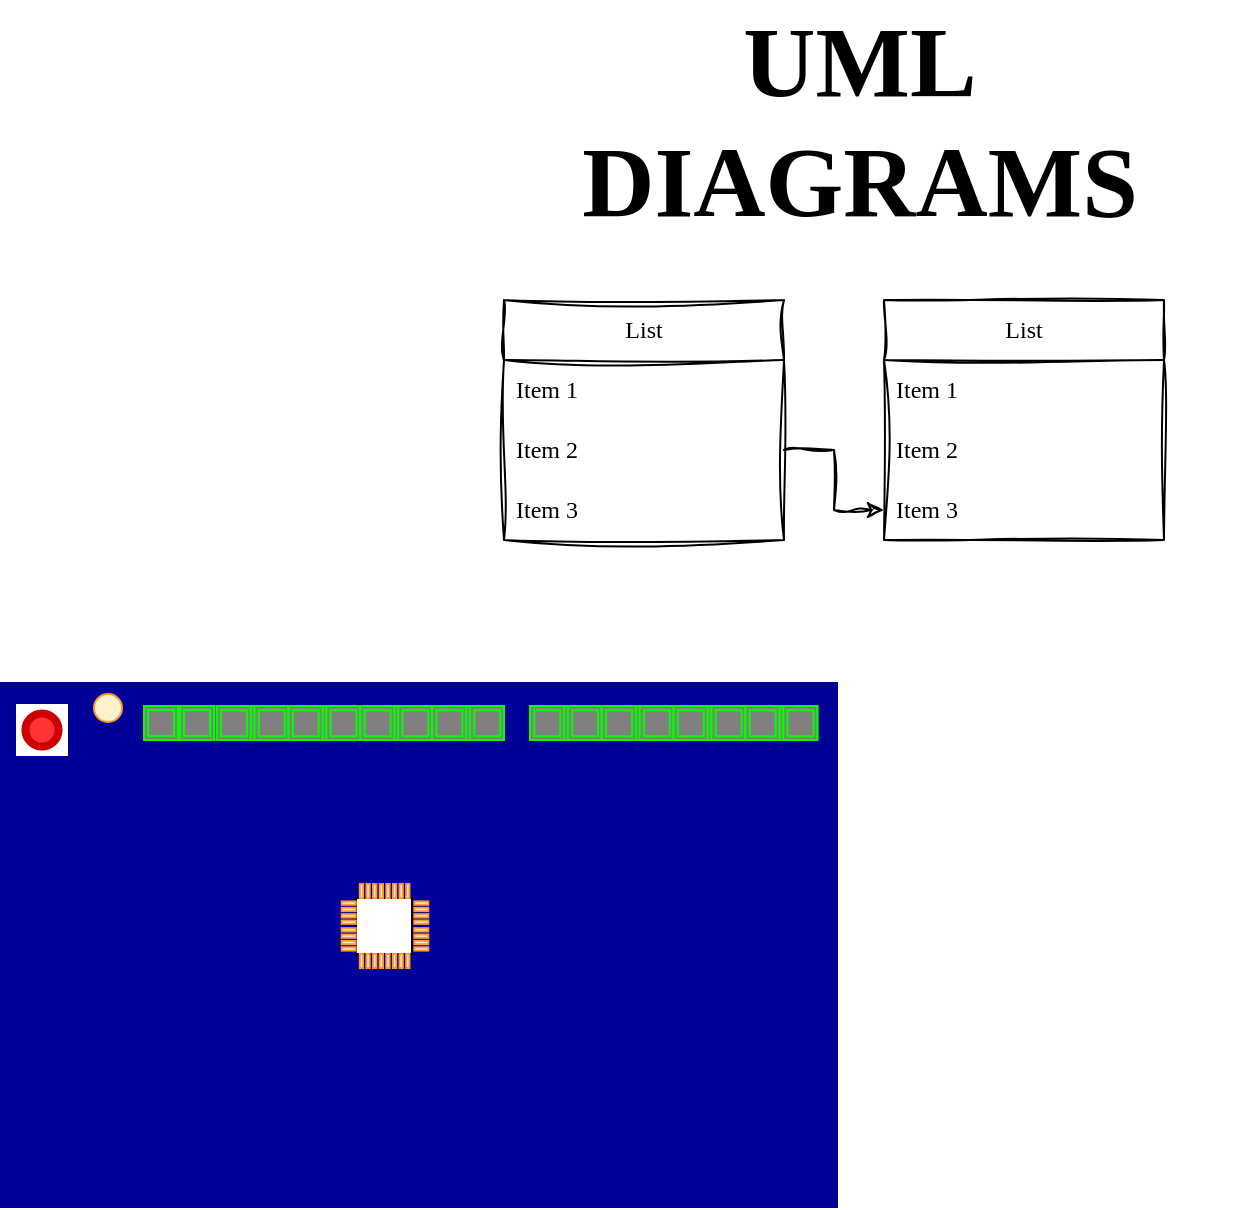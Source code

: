 <mxfile version="20.8.13" type="github">
  <diagram name="Pagina-1" id="pdfQJMy3Ka2rliBtfhJK">
    <mxGraphModel dx="327" dy="533" grid="0" gridSize="10" guides="1" tooltips="1" connect="1" arrows="1" fold="1" page="1" pageScale="1" pageWidth="1169" pageHeight="827" math="0" shadow="0">
      <root>
        <mxCell id="0" />
        <mxCell id="1" parent="0" />
        <mxCell id="GxZ5QDoaezFUHM0U7kV0-60" value="" style="rounded=0;whiteSpace=wrap;html=1;sketch=0;hachureGap=4;jiggle=2;curveFitting=1;strokeColor=none;fontFamily=Architects Daughter;fontSource=https%3A%2F%2Ffonts.googleapis.com%2Fcss%3Ffamily%3DArchitects%2BDaughter;fontSize=20;fillColor=#000099;movable=0;resizable=0;rotatable=0;deletable=0;editable=0;connectable=0;" vertex="1" parent="1">
          <mxGeometry x="487" y="365" width="419" height="263" as="geometry" />
        </mxCell>
        <mxCell id="GxZ5QDoaezFUHM0U7kV0-1" value="UML DIAGRAMS" style="text;html=1;strokeColor=none;fillColor=none;align=center;verticalAlign=middle;whiteSpace=wrap;rounded=0;fontSize=50;fontFamily=JetBrains Mono;fontSource=https%3A%2F%2Ffonts.googleapis.com%2Fcss%3Ffamily%3DJetBrains%2BMono;fontStyle=1;sketch=1;curveFitting=1;jiggle=2;" vertex="1" parent="1">
          <mxGeometry x="723" y="69" width="388" height="30" as="geometry" />
        </mxCell>
        <mxCell id="GxZ5QDoaezFUHM0U7kV0-5" value="List" style="swimlane;fontStyle=0;childLayout=stackLayout;horizontal=1;startSize=30;horizontalStack=0;resizeParent=1;resizeParentMax=0;resizeLast=0;collapsible=1;marginBottom=0;whiteSpace=wrap;html=1;fontFamily=JetBrains Mono;fontSource=https%3A%2F%2Ffonts.googleapis.com%2Fcss%3Ffamily%3DJetBrains%2BMono;fontSize=12;sketch=1;curveFitting=1;jiggle=2;rounded=0;" vertex="1" parent="1">
          <mxGeometry x="739" y="174" width="140" height="120" as="geometry" />
        </mxCell>
        <mxCell id="GxZ5QDoaezFUHM0U7kV0-6" value="Item 1" style="text;strokeColor=none;fillColor=none;align=left;verticalAlign=middle;spacingLeft=4;spacingRight=4;overflow=hidden;points=[[0,0.5],[1,0.5]];portConstraint=eastwest;rotatable=0;whiteSpace=wrap;html=1;fontSize=12;fontFamily=JetBrains Mono;sketch=1;curveFitting=1;jiggle=2;rounded=0;" vertex="1" parent="GxZ5QDoaezFUHM0U7kV0-5">
          <mxGeometry y="30" width="140" height="30" as="geometry" />
        </mxCell>
        <mxCell id="GxZ5QDoaezFUHM0U7kV0-7" value="Item 2" style="text;strokeColor=none;fillColor=none;align=left;verticalAlign=middle;spacingLeft=4;spacingRight=4;overflow=hidden;points=[[0,0.5],[1,0.5]];portConstraint=eastwest;rotatable=0;whiteSpace=wrap;html=1;fontSize=12;fontFamily=JetBrains Mono;sketch=1;curveFitting=1;jiggle=2;rounded=0;" vertex="1" parent="GxZ5QDoaezFUHM0U7kV0-5">
          <mxGeometry y="60" width="140" height="30" as="geometry" />
        </mxCell>
        <mxCell id="GxZ5QDoaezFUHM0U7kV0-8" value="Item 3" style="text;strokeColor=none;fillColor=none;align=left;verticalAlign=middle;spacingLeft=4;spacingRight=4;overflow=hidden;points=[[0,0.5],[1,0.5]];portConstraint=eastwest;rotatable=0;whiteSpace=wrap;html=1;fontSize=12;fontFamily=JetBrains Mono;sketch=1;curveFitting=1;jiggle=2;rounded=0;" vertex="1" parent="GxZ5QDoaezFUHM0U7kV0-5">
          <mxGeometry y="90" width="140" height="30" as="geometry" />
        </mxCell>
        <mxCell id="GxZ5QDoaezFUHM0U7kV0-9" value="List" style="swimlane;fontStyle=0;childLayout=stackLayout;horizontal=1;startSize=30;horizontalStack=0;resizeParent=1;resizeParentMax=0;resizeLast=0;collapsible=1;marginBottom=0;whiteSpace=wrap;html=1;fontFamily=JetBrains Mono;fontSource=https%3A%2F%2Ffonts.googleapis.com%2Fcss%3Ffamily%3DJetBrains%2BMono;fontSize=12;sketch=1;curveFitting=1;jiggle=2;rounded=0;" vertex="1" parent="1">
          <mxGeometry x="929" y="174" width="140" height="120" as="geometry" />
        </mxCell>
        <mxCell id="GxZ5QDoaezFUHM0U7kV0-10" value="Item 1" style="text;strokeColor=none;fillColor=none;align=left;verticalAlign=middle;spacingLeft=4;spacingRight=4;overflow=hidden;points=[[0,0.5],[1,0.5]];portConstraint=eastwest;rotatable=0;whiteSpace=wrap;html=1;fontSize=12;fontFamily=JetBrains Mono;sketch=1;curveFitting=1;jiggle=2;rounded=0;" vertex="1" parent="GxZ5QDoaezFUHM0U7kV0-9">
          <mxGeometry y="30" width="140" height="30" as="geometry" />
        </mxCell>
        <mxCell id="GxZ5QDoaezFUHM0U7kV0-11" value="Item 2" style="text;strokeColor=none;fillColor=none;align=left;verticalAlign=middle;spacingLeft=4;spacingRight=4;overflow=hidden;points=[[0,0.5],[1,0.5]];portConstraint=eastwest;rotatable=0;whiteSpace=wrap;html=1;fontSize=12;fontFamily=JetBrains Mono;sketch=1;curveFitting=1;jiggle=2;rounded=0;" vertex="1" parent="GxZ5QDoaezFUHM0U7kV0-9">
          <mxGeometry y="60" width="140" height="30" as="geometry" />
        </mxCell>
        <mxCell id="GxZ5QDoaezFUHM0U7kV0-12" value="Item 3" style="text;strokeColor=none;fillColor=none;align=left;verticalAlign=middle;spacingLeft=4;spacingRight=4;overflow=hidden;points=[[0,0.5],[1,0.5]];portConstraint=eastwest;rotatable=0;whiteSpace=wrap;html=1;fontSize=12;fontFamily=JetBrains Mono;sketch=1;curveFitting=1;jiggle=2;rounded=0;" vertex="1" parent="GxZ5QDoaezFUHM0U7kV0-9">
          <mxGeometry y="90" width="140" height="30" as="geometry" />
        </mxCell>
        <mxCell id="GxZ5QDoaezFUHM0U7kV0-13" value="" style="edgeStyle=orthogonalEdgeStyle;rounded=0;orthogonalLoop=1;jettySize=auto;html=1;fontFamily=JetBrains Mono;fontSource=https%3A%2F%2Ffonts.googleapis.com%2Fcss%3Ffamily%3DJetBrains%2BMono;fontSize=12;sketch=1;curveFitting=1;jiggle=2;" edge="1" parent="1" source="GxZ5QDoaezFUHM0U7kV0-7" target="GxZ5QDoaezFUHM0U7kV0-12">
          <mxGeometry relative="1" as="geometry" />
        </mxCell>
        <mxCell id="GxZ5QDoaezFUHM0U7kV0-76" value="" style="group" vertex="1" connectable="0" parent="1">
          <mxGeometry x="752" y="377" width="143.64" height="17" as="geometry" />
        </mxCell>
        <mxCell id="GxZ5QDoaezFUHM0U7kV0-43" value="" style="group;strokeColor=#00FF00;fillColor=#808080;" vertex="1" connectable="0" parent="GxZ5QDoaezFUHM0U7kV0-76">
          <mxGeometry width="35.91" height="17" as="geometry" />
        </mxCell>
        <mxCell id="GxZ5QDoaezFUHM0U7kV0-44" value="" style="group;strokeColor=#00FF00;fillColor=#808080;" vertex="1" connectable="0" parent="GxZ5QDoaezFUHM0U7kV0-43">
          <mxGeometry width="16.999" height="17" as="geometry" />
        </mxCell>
        <mxCell id="GxZ5QDoaezFUHM0U7kV0-45" value="" style="whiteSpace=wrap;html=1;aspect=fixed;rounded=0;hachureGap=4;fontFamily=Architects Daughter;fontSource=https%3A%2F%2Ffonts.googleapis.com%2Fcss%3Ffamily%3DArchitects%2BDaughter;fontSize=20;strokeColor=#00FF00;fillColor=#808080;" vertex="1" parent="GxZ5QDoaezFUHM0U7kV0-44">
          <mxGeometry width="16.998" height="16.998" as="geometry" />
        </mxCell>
        <mxCell id="GxZ5QDoaezFUHM0U7kV0-46" value="" style="whiteSpace=wrap;html=1;aspect=fixed;rounded=0;hachureGap=4;fontFamily=Architects Daughter;fontSource=https%3A%2F%2Ffonts.googleapis.com%2Fcss%3Ffamily%3DArchitects%2BDaughter;fontSize=20;strokeColor=#00FF00;fillColor=#808080;" vertex="1" parent="GxZ5QDoaezFUHM0U7kV0-44">
          <mxGeometry x="2.125" y="2.125" width="12.961" height="12.961" as="geometry" />
        </mxCell>
        <mxCell id="GxZ5QDoaezFUHM0U7kV0-47" value="" style="group;strokeColor=#00FF00;fillColor=#808080;" vertex="1" connectable="0" parent="GxZ5QDoaezFUHM0U7kV0-43">
          <mxGeometry x="18.911" width="16.999" height="17" as="geometry" />
        </mxCell>
        <mxCell id="GxZ5QDoaezFUHM0U7kV0-48" value="" style="whiteSpace=wrap;html=1;aspect=fixed;rounded=0;hachureGap=4;fontFamily=Architects Daughter;fontSource=https%3A%2F%2Ffonts.googleapis.com%2Fcss%3Ffamily%3DArchitects%2BDaughter;fontSize=20;strokeColor=#00FF00;fillColor=#808080;" vertex="1" parent="GxZ5QDoaezFUHM0U7kV0-47">
          <mxGeometry width="16.998" height="16.998" as="geometry" />
        </mxCell>
        <mxCell id="GxZ5QDoaezFUHM0U7kV0-49" value="" style="whiteSpace=wrap;html=1;aspect=fixed;rounded=0;hachureGap=4;fontFamily=Architects Daughter;fontSource=https%3A%2F%2Ffonts.googleapis.com%2Fcss%3Ffamily%3DArchitects%2BDaughter;fontSize=20;strokeColor=#00FF00;fillColor=#808080;" vertex="1" parent="GxZ5QDoaezFUHM0U7kV0-47">
          <mxGeometry x="2.125" y="2.125" width="12.961" height="12.961" as="geometry" />
        </mxCell>
        <mxCell id="GxZ5QDoaezFUHM0U7kV0-50" value="" style="group;strokeColor=#00FF00;fillColor=#808080;" vertex="1" connectable="0" parent="GxZ5QDoaezFUHM0U7kV0-76">
          <mxGeometry x="35.91" width="35.91" height="17" as="geometry" />
        </mxCell>
        <mxCell id="GxZ5QDoaezFUHM0U7kV0-51" value="" style="group;strokeColor=#00FF00;fillColor=#808080;" vertex="1" connectable="0" parent="GxZ5QDoaezFUHM0U7kV0-50">
          <mxGeometry width="16.999" height="17" as="geometry" />
        </mxCell>
        <mxCell id="GxZ5QDoaezFUHM0U7kV0-52" value="" style="whiteSpace=wrap;html=1;aspect=fixed;rounded=0;hachureGap=4;fontFamily=Architects Daughter;fontSource=https%3A%2F%2Ffonts.googleapis.com%2Fcss%3Ffamily%3DArchitects%2BDaughter;fontSize=20;strokeColor=#00FF00;fillColor=#808080;" vertex="1" parent="GxZ5QDoaezFUHM0U7kV0-51">
          <mxGeometry width="16.998" height="16.998" as="geometry" />
        </mxCell>
        <mxCell id="GxZ5QDoaezFUHM0U7kV0-53" value="" style="whiteSpace=wrap;html=1;aspect=fixed;rounded=0;hachureGap=4;fontFamily=Architects Daughter;fontSource=https%3A%2F%2Ffonts.googleapis.com%2Fcss%3Ffamily%3DArchitects%2BDaughter;fontSize=20;strokeColor=#00FF00;fillColor=#808080;" vertex="1" parent="GxZ5QDoaezFUHM0U7kV0-51">
          <mxGeometry x="2.125" y="2.125" width="12.961" height="12.961" as="geometry" />
        </mxCell>
        <mxCell id="GxZ5QDoaezFUHM0U7kV0-54" value="" style="group;strokeColor=#00FF00;fillColor=#808080;" vertex="1" connectable="0" parent="GxZ5QDoaezFUHM0U7kV0-50">
          <mxGeometry x="18.911" width="16.999" height="17" as="geometry" />
        </mxCell>
        <mxCell id="GxZ5QDoaezFUHM0U7kV0-55" value="" style="whiteSpace=wrap;html=1;aspect=fixed;rounded=0;hachureGap=4;fontFamily=Architects Daughter;fontSource=https%3A%2F%2Ffonts.googleapis.com%2Fcss%3Ffamily%3DArchitects%2BDaughter;fontSize=20;strokeColor=#00FF00;fillColor=#808080;" vertex="1" parent="GxZ5QDoaezFUHM0U7kV0-54">
          <mxGeometry width="16.998" height="16.998" as="geometry" />
        </mxCell>
        <mxCell id="GxZ5QDoaezFUHM0U7kV0-56" value="" style="whiteSpace=wrap;html=1;aspect=fixed;rounded=0;hachureGap=4;fontFamily=Architects Daughter;fontSource=https%3A%2F%2Ffonts.googleapis.com%2Fcss%3Ffamily%3DArchitects%2BDaughter;fontSize=20;strokeColor=#00FF00;fillColor=#808080;" vertex="1" parent="GxZ5QDoaezFUHM0U7kV0-54">
          <mxGeometry x="2.125" y="2.125" width="12.961" height="12.961" as="geometry" />
        </mxCell>
        <mxCell id="GxZ5QDoaezFUHM0U7kV0-62" value="" style="group;strokeColor=#00FF00;fillColor=#808080;" vertex="1" connectable="0" parent="GxZ5QDoaezFUHM0U7kV0-76">
          <mxGeometry x="71.82" width="35.91" height="17" as="geometry" />
        </mxCell>
        <mxCell id="GxZ5QDoaezFUHM0U7kV0-63" value="" style="group;strokeColor=#00FF00;fillColor=#808080;" vertex="1" connectable="0" parent="GxZ5QDoaezFUHM0U7kV0-62">
          <mxGeometry width="16.999" height="17" as="geometry" />
        </mxCell>
        <mxCell id="GxZ5QDoaezFUHM0U7kV0-64" value="" style="whiteSpace=wrap;html=1;aspect=fixed;rounded=0;hachureGap=4;fontFamily=Architects Daughter;fontSource=https%3A%2F%2Ffonts.googleapis.com%2Fcss%3Ffamily%3DArchitects%2BDaughter;fontSize=20;strokeColor=#00FF00;fillColor=#808080;" vertex="1" parent="GxZ5QDoaezFUHM0U7kV0-63">
          <mxGeometry width="16.998" height="16.998" as="geometry" />
        </mxCell>
        <mxCell id="GxZ5QDoaezFUHM0U7kV0-65" value="" style="whiteSpace=wrap;html=1;aspect=fixed;rounded=0;hachureGap=4;fontFamily=Architects Daughter;fontSource=https%3A%2F%2Ffonts.googleapis.com%2Fcss%3Ffamily%3DArchitects%2BDaughter;fontSize=20;strokeColor=#00FF00;fillColor=#808080;" vertex="1" parent="GxZ5QDoaezFUHM0U7kV0-63">
          <mxGeometry x="2.125" y="2.125" width="12.961" height="12.961" as="geometry" />
        </mxCell>
        <mxCell id="GxZ5QDoaezFUHM0U7kV0-66" value="" style="group;strokeColor=#00FF00;fillColor=#808080;" vertex="1" connectable="0" parent="GxZ5QDoaezFUHM0U7kV0-62">
          <mxGeometry x="18.911" width="16.999" height="17" as="geometry" />
        </mxCell>
        <mxCell id="GxZ5QDoaezFUHM0U7kV0-67" value="" style="whiteSpace=wrap;html=1;aspect=fixed;rounded=0;hachureGap=4;fontFamily=Architects Daughter;fontSource=https%3A%2F%2Ffonts.googleapis.com%2Fcss%3Ffamily%3DArchitects%2BDaughter;fontSize=20;strokeColor=#00FF00;fillColor=#808080;" vertex="1" parent="GxZ5QDoaezFUHM0U7kV0-66">
          <mxGeometry width="16.998" height="16.998" as="geometry" />
        </mxCell>
        <mxCell id="GxZ5QDoaezFUHM0U7kV0-68" value="" style="whiteSpace=wrap;html=1;aspect=fixed;rounded=0;hachureGap=4;fontFamily=Architects Daughter;fontSource=https%3A%2F%2Ffonts.googleapis.com%2Fcss%3Ffamily%3DArchitects%2BDaughter;fontSize=20;strokeColor=#00FF00;fillColor=#808080;" vertex="1" parent="GxZ5QDoaezFUHM0U7kV0-66">
          <mxGeometry x="2.125" y="2.125" width="12.961" height="12.961" as="geometry" />
        </mxCell>
        <mxCell id="GxZ5QDoaezFUHM0U7kV0-69" value="" style="group;strokeColor=#00FF00;fillColor=#808080;" vertex="1" connectable="0" parent="GxZ5QDoaezFUHM0U7kV0-76">
          <mxGeometry x="107.73" width="35.91" height="17" as="geometry" />
        </mxCell>
        <mxCell id="GxZ5QDoaezFUHM0U7kV0-70" value="" style="group;strokeColor=#00FF00;fillColor=#808080;" vertex="1" connectable="0" parent="GxZ5QDoaezFUHM0U7kV0-69">
          <mxGeometry width="16.999" height="17" as="geometry" />
        </mxCell>
        <mxCell id="GxZ5QDoaezFUHM0U7kV0-71" value="" style="whiteSpace=wrap;html=1;aspect=fixed;rounded=0;hachureGap=4;fontFamily=Architects Daughter;fontSource=https%3A%2F%2Ffonts.googleapis.com%2Fcss%3Ffamily%3DArchitects%2BDaughter;fontSize=20;strokeColor=#00FF00;fillColor=#808080;" vertex="1" parent="GxZ5QDoaezFUHM0U7kV0-70">
          <mxGeometry width="16.998" height="16.998" as="geometry" />
        </mxCell>
        <mxCell id="GxZ5QDoaezFUHM0U7kV0-72" value="" style="whiteSpace=wrap;html=1;aspect=fixed;rounded=0;hachureGap=4;fontFamily=Architects Daughter;fontSource=https%3A%2F%2Ffonts.googleapis.com%2Fcss%3Ffamily%3DArchitects%2BDaughter;fontSize=20;strokeColor=#00FF00;fillColor=#808080;" vertex="1" parent="GxZ5QDoaezFUHM0U7kV0-70">
          <mxGeometry x="2.125" y="2.125" width="12.961" height="12.961" as="geometry" />
        </mxCell>
        <mxCell id="GxZ5QDoaezFUHM0U7kV0-73" value="" style="group;strokeColor=#00FF00;fillColor=#808080;" vertex="1" connectable="0" parent="GxZ5QDoaezFUHM0U7kV0-69">
          <mxGeometry x="18.911" width="16.999" height="17" as="geometry" />
        </mxCell>
        <mxCell id="GxZ5QDoaezFUHM0U7kV0-74" value="" style="whiteSpace=wrap;html=1;aspect=fixed;rounded=0;hachureGap=4;fontFamily=Architects Daughter;fontSource=https%3A%2F%2Ffonts.googleapis.com%2Fcss%3Ffamily%3DArchitects%2BDaughter;fontSize=20;strokeColor=#00FF00;fillColor=#808080;" vertex="1" parent="GxZ5QDoaezFUHM0U7kV0-73">
          <mxGeometry width="16.998" height="16.998" as="geometry" />
        </mxCell>
        <mxCell id="GxZ5QDoaezFUHM0U7kV0-75" value="" style="whiteSpace=wrap;html=1;aspect=fixed;rounded=0;hachureGap=4;fontFamily=Architects Daughter;fontSource=https%3A%2F%2Ffonts.googleapis.com%2Fcss%3Ffamily%3DArchitects%2BDaughter;fontSize=20;strokeColor=#00FF00;fillColor=#808080;" vertex="1" parent="GxZ5QDoaezFUHM0U7kV0-73">
          <mxGeometry x="2.125" y="2.125" width="12.961" height="12.961" as="geometry" />
        </mxCell>
        <mxCell id="GxZ5QDoaezFUHM0U7kV0-77" value="" style="group" vertex="1" connectable="0" parent="1">
          <mxGeometry x="595.36" y="377" width="143.64" height="17" as="geometry" />
        </mxCell>
        <mxCell id="GxZ5QDoaezFUHM0U7kV0-78" value="" style="group;strokeColor=#00FF00;fillColor=#808080;" vertex="1" connectable="0" parent="GxZ5QDoaezFUHM0U7kV0-77">
          <mxGeometry width="35.91" height="17" as="geometry" />
        </mxCell>
        <mxCell id="GxZ5QDoaezFUHM0U7kV0-79" value="" style="group;strokeColor=#00FF00;fillColor=#808080;" vertex="1" connectable="0" parent="GxZ5QDoaezFUHM0U7kV0-78">
          <mxGeometry width="16.999" height="17" as="geometry" />
        </mxCell>
        <mxCell id="GxZ5QDoaezFUHM0U7kV0-80" value="" style="whiteSpace=wrap;html=1;aspect=fixed;rounded=0;hachureGap=4;fontFamily=Architects Daughter;fontSource=https%3A%2F%2Ffonts.googleapis.com%2Fcss%3Ffamily%3DArchitects%2BDaughter;fontSize=20;strokeColor=#00FF00;fillColor=#808080;" vertex="1" parent="GxZ5QDoaezFUHM0U7kV0-79">
          <mxGeometry width="16.998" height="16.998" as="geometry" />
        </mxCell>
        <mxCell id="GxZ5QDoaezFUHM0U7kV0-81" value="" style="whiteSpace=wrap;html=1;aspect=fixed;rounded=0;hachureGap=4;fontFamily=Architects Daughter;fontSource=https%3A%2F%2Ffonts.googleapis.com%2Fcss%3Ffamily%3DArchitects%2BDaughter;fontSize=20;strokeColor=#00FF00;fillColor=#808080;" vertex="1" parent="GxZ5QDoaezFUHM0U7kV0-79">
          <mxGeometry x="2.125" y="2.125" width="12.961" height="12.961" as="geometry" />
        </mxCell>
        <mxCell id="GxZ5QDoaezFUHM0U7kV0-82" value="" style="group;strokeColor=#00FF00;fillColor=#808080;" vertex="1" connectable="0" parent="GxZ5QDoaezFUHM0U7kV0-78">
          <mxGeometry x="18.911" width="16.999" height="17" as="geometry" />
        </mxCell>
        <mxCell id="GxZ5QDoaezFUHM0U7kV0-83" value="" style="whiteSpace=wrap;html=1;aspect=fixed;rounded=0;hachureGap=4;fontFamily=Architects Daughter;fontSource=https%3A%2F%2Ffonts.googleapis.com%2Fcss%3Ffamily%3DArchitects%2BDaughter;fontSize=20;strokeColor=#00FF00;fillColor=#808080;" vertex="1" parent="GxZ5QDoaezFUHM0U7kV0-82">
          <mxGeometry width="16.998" height="16.998" as="geometry" />
        </mxCell>
        <mxCell id="GxZ5QDoaezFUHM0U7kV0-84" value="" style="whiteSpace=wrap;html=1;aspect=fixed;rounded=0;hachureGap=4;fontFamily=Architects Daughter;fontSource=https%3A%2F%2Ffonts.googleapis.com%2Fcss%3Ffamily%3DArchitects%2BDaughter;fontSize=20;strokeColor=#00FF00;fillColor=#808080;" vertex="1" parent="GxZ5QDoaezFUHM0U7kV0-82">
          <mxGeometry x="2.125" y="2.125" width="12.961" height="12.961" as="geometry" />
        </mxCell>
        <mxCell id="GxZ5QDoaezFUHM0U7kV0-85" value="" style="group;strokeColor=#00FF00;fillColor=#808080;" vertex="1" connectable="0" parent="GxZ5QDoaezFUHM0U7kV0-77">
          <mxGeometry x="35.91" width="35.91" height="17" as="geometry" />
        </mxCell>
        <mxCell id="GxZ5QDoaezFUHM0U7kV0-86" value="" style="group;strokeColor=#00FF00;fillColor=#808080;" vertex="1" connectable="0" parent="GxZ5QDoaezFUHM0U7kV0-85">
          <mxGeometry width="16.999" height="17" as="geometry" />
        </mxCell>
        <mxCell id="GxZ5QDoaezFUHM0U7kV0-87" value="" style="whiteSpace=wrap;html=1;aspect=fixed;rounded=0;hachureGap=4;fontFamily=Architects Daughter;fontSource=https%3A%2F%2Ffonts.googleapis.com%2Fcss%3Ffamily%3DArchitects%2BDaughter;fontSize=20;strokeColor=#00FF00;fillColor=#808080;" vertex="1" parent="GxZ5QDoaezFUHM0U7kV0-86">
          <mxGeometry width="16.998" height="16.998" as="geometry" />
        </mxCell>
        <mxCell id="GxZ5QDoaezFUHM0U7kV0-88" value="" style="whiteSpace=wrap;html=1;aspect=fixed;rounded=0;hachureGap=4;fontFamily=Architects Daughter;fontSource=https%3A%2F%2Ffonts.googleapis.com%2Fcss%3Ffamily%3DArchitects%2BDaughter;fontSize=20;strokeColor=#00FF00;fillColor=#808080;" vertex="1" parent="GxZ5QDoaezFUHM0U7kV0-86">
          <mxGeometry x="2.125" y="2.125" width="12.961" height="12.961" as="geometry" />
        </mxCell>
        <mxCell id="GxZ5QDoaezFUHM0U7kV0-89" value="" style="group;strokeColor=#00FF00;fillColor=#808080;" vertex="1" connectable="0" parent="GxZ5QDoaezFUHM0U7kV0-85">
          <mxGeometry x="18.911" width="16.999" height="17" as="geometry" />
        </mxCell>
        <mxCell id="GxZ5QDoaezFUHM0U7kV0-90" value="" style="whiteSpace=wrap;html=1;aspect=fixed;rounded=0;hachureGap=4;fontFamily=Architects Daughter;fontSource=https%3A%2F%2Ffonts.googleapis.com%2Fcss%3Ffamily%3DArchitects%2BDaughter;fontSize=20;strokeColor=#00FF00;fillColor=#808080;" vertex="1" parent="GxZ5QDoaezFUHM0U7kV0-89">
          <mxGeometry width="16.998" height="16.998" as="geometry" />
        </mxCell>
        <mxCell id="GxZ5QDoaezFUHM0U7kV0-91" value="" style="whiteSpace=wrap;html=1;aspect=fixed;rounded=0;hachureGap=4;fontFamily=Architects Daughter;fontSource=https%3A%2F%2Ffonts.googleapis.com%2Fcss%3Ffamily%3DArchitects%2BDaughter;fontSize=20;strokeColor=#00FF00;fillColor=#808080;" vertex="1" parent="GxZ5QDoaezFUHM0U7kV0-89">
          <mxGeometry x="2.125" y="2.125" width="12.961" height="12.961" as="geometry" />
        </mxCell>
        <mxCell id="GxZ5QDoaezFUHM0U7kV0-92" value="" style="group;strokeColor=#00FF00;fillColor=#808080;" vertex="1" connectable="0" parent="GxZ5QDoaezFUHM0U7kV0-77">
          <mxGeometry x="71.82" width="35.91" height="17" as="geometry" />
        </mxCell>
        <mxCell id="GxZ5QDoaezFUHM0U7kV0-93" value="" style="group;strokeColor=#00FF00;fillColor=#808080;" vertex="1" connectable="0" parent="GxZ5QDoaezFUHM0U7kV0-92">
          <mxGeometry width="16.999" height="17" as="geometry" />
        </mxCell>
        <mxCell id="GxZ5QDoaezFUHM0U7kV0-94" value="" style="whiteSpace=wrap;html=1;aspect=fixed;rounded=0;hachureGap=4;fontFamily=Architects Daughter;fontSource=https%3A%2F%2Ffonts.googleapis.com%2Fcss%3Ffamily%3DArchitects%2BDaughter;fontSize=20;strokeColor=#00FF00;fillColor=#808080;" vertex="1" parent="GxZ5QDoaezFUHM0U7kV0-93">
          <mxGeometry width="16.998" height="16.998" as="geometry" />
        </mxCell>
        <mxCell id="GxZ5QDoaezFUHM0U7kV0-95" value="" style="whiteSpace=wrap;html=1;aspect=fixed;rounded=0;hachureGap=4;fontFamily=Architects Daughter;fontSource=https%3A%2F%2Ffonts.googleapis.com%2Fcss%3Ffamily%3DArchitects%2BDaughter;fontSize=20;strokeColor=#00FF00;fillColor=#808080;" vertex="1" parent="GxZ5QDoaezFUHM0U7kV0-93">
          <mxGeometry x="2.125" y="2.125" width="12.961" height="12.961" as="geometry" />
        </mxCell>
        <mxCell id="GxZ5QDoaezFUHM0U7kV0-96" value="" style="group;strokeColor=#00FF00;fillColor=#808080;" vertex="1" connectable="0" parent="GxZ5QDoaezFUHM0U7kV0-92">
          <mxGeometry x="18.911" width="16.999" height="17" as="geometry" />
        </mxCell>
        <mxCell id="GxZ5QDoaezFUHM0U7kV0-97" value="" style="whiteSpace=wrap;html=1;aspect=fixed;rounded=0;hachureGap=4;fontFamily=Architects Daughter;fontSource=https%3A%2F%2Ffonts.googleapis.com%2Fcss%3Ffamily%3DArchitects%2BDaughter;fontSize=20;strokeColor=#00FF00;fillColor=#808080;" vertex="1" parent="GxZ5QDoaezFUHM0U7kV0-96">
          <mxGeometry width="16.998" height="16.998" as="geometry" />
        </mxCell>
        <mxCell id="GxZ5QDoaezFUHM0U7kV0-98" value="" style="whiteSpace=wrap;html=1;aspect=fixed;rounded=0;hachureGap=4;fontFamily=Architects Daughter;fontSource=https%3A%2F%2Ffonts.googleapis.com%2Fcss%3Ffamily%3DArchitects%2BDaughter;fontSize=20;strokeColor=#00FF00;fillColor=#808080;" vertex="1" parent="GxZ5QDoaezFUHM0U7kV0-96">
          <mxGeometry x="2.125" y="2.125" width="12.961" height="12.961" as="geometry" />
        </mxCell>
        <mxCell id="GxZ5QDoaezFUHM0U7kV0-99" value="" style="group;strokeColor=#00FF00;fillColor=#808080;" vertex="1" connectable="0" parent="GxZ5QDoaezFUHM0U7kV0-77">
          <mxGeometry x="107.73" width="35.91" height="17" as="geometry" />
        </mxCell>
        <mxCell id="GxZ5QDoaezFUHM0U7kV0-100" value="" style="group;strokeColor=#00FF00;fillColor=#808080;" vertex="1" connectable="0" parent="GxZ5QDoaezFUHM0U7kV0-99">
          <mxGeometry width="16.999" height="17" as="geometry" />
        </mxCell>
        <mxCell id="GxZ5QDoaezFUHM0U7kV0-101" value="" style="whiteSpace=wrap;html=1;aspect=fixed;rounded=0;hachureGap=4;fontFamily=Architects Daughter;fontSource=https%3A%2F%2Ffonts.googleapis.com%2Fcss%3Ffamily%3DArchitects%2BDaughter;fontSize=20;strokeColor=#00FF00;fillColor=#808080;" vertex="1" parent="GxZ5QDoaezFUHM0U7kV0-100">
          <mxGeometry width="16.998" height="16.998" as="geometry" />
        </mxCell>
        <mxCell id="GxZ5QDoaezFUHM0U7kV0-102" value="" style="whiteSpace=wrap;html=1;aspect=fixed;rounded=0;hachureGap=4;fontFamily=Architects Daughter;fontSource=https%3A%2F%2Ffonts.googleapis.com%2Fcss%3Ffamily%3DArchitects%2BDaughter;fontSize=20;strokeColor=#00FF00;fillColor=#808080;" vertex="1" parent="GxZ5QDoaezFUHM0U7kV0-100">
          <mxGeometry x="2.125" y="2.125" width="12.961" height="12.961" as="geometry" />
        </mxCell>
        <mxCell id="GxZ5QDoaezFUHM0U7kV0-103" value="" style="group;strokeColor=#00FF00;fillColor=#808080;" vertex="1" connectable="0" parent="GxZ5QDoaezFUHM0U7kV0-99">
          <mxGeometry x="18.911" width="16.999" height="17" as="geometry" />
        </mxCell>
        <mxCell id="GxZ5QDoaezFUHM0U7kV0-104" value="" style="whiteSpace=wrap;html=1;aspect=fixed;rounded=0;hachureGap=4;fontFamily=Architects Daughter;fontSource=https%3A%2F%2Ffonts.googleapis.com%2Fcss%3Ffamily%3DArchitects%2BDaughter;fontSize=20;strokeColor=#00FF00;fillColor=#808080;" vertex="1" parent="GxZ5QDoaezFUHM0U7kV0-103">
          <mxGeometry width="16.998" height="16.998" as="geometry" />
        </mxCell>
        <mxCell id="GxZ5QDoaezFUHM0U7kV0-105" value="" style="whiteSpace=wrap;html=1;aspect=fixed;rounded=0;hachureGap=4;fontFamily=Architects Daughter;fontSource=https%3A%2F%2Ffonts.googleapis.com%2Fcss%3Ffamily%3DArchitects%2BDaughter;fontSize=20;strokeColor=#00FF00;fillColor=#808080;" vertex="1" parent="GxZ5QDoaezFUHM0U7kV0-103">
          <mxGeometry x="2.125" y="2.125" width="12.961" height="12.961" as="geometry" />
        </mxCell>
        <mxCell id="GxZ5QDoaezFUHM0U7kV0-138" value="" style="group" vertex="1" connectable="0" parent="1">
          <mxGeometry x="564" y="377" width="16.998" height="16.998" as="geometry" />
        </mxCell>
        <mxCell id="GxZ5QDoaezFUHM0U7kV0-136" value="" style="whiteSpace=wrap;html=1;aspect=fixed;rounded=0;hachureGap=4;fontFamily=Architects Daughter;fontSource=https%3A%2F%2Ffonts.googleapis.com%2Fcss%3Ffamily%3DArchitects%2BDaughter;fontSize=20;strokeColor=#00FF00;fillColor=#808080;" vertex="1" parent="GxZ5QDoaezFUHM0U7kV0-138">
          <mxGeometry x="13" width="16.998" height="16.998" as="geometry" />
        </mxCell>
        <mxCell id="GxZ5QDoaezFUHM0U7kV0-137" value="" style="whiteSpace=wrap;html=1;aspect=fixed;rounded=0;hachureGap=4;fontFamily=Architects Daughter;fontSource=https%3A%2F%2Ffonts.googleapis.com%2Fcss%3Ffamily%3DArchitects%2BDaughter;fontSize=20;strokeColor=#00FF00;fillColor=#808080;" vertex="1" parent="GxZ5QDoaezFUHM0U7kV0-138">
          <mxGeometry x="15.015" y="2.005" width="12.961" height="12.961" as="geometry" />
        </mxCell>
        <mxCell id="GxZ5QDoaezFUHM0U7kV0-141" value="" style="whiteSpace=wrap;html=1;aspect=fixed;rounded=0;hachureGap=4;fontFamily=Architects Daughter;fontSource=https%3A%2F%2Ffonts.googleapis.com%2Fcss%3Ffamily%3DArchitects%2BDaughter;fontSize=20;strokeColor=#00FF00;fillColor=#808080;" vertex="1" parent="1">
          <mxGeometry x="559" y="377" width="16.998" height="16.998" as="geometry" />
        </mxCell>
        <mxCell id="GxZ5QDoaezFUHM0U7kV0-143" value="" style="whiteSpace=wrap;html=1;aspect=fixed;rounded=0;hachureGap=4;fontFamily=Architects Daughter;fontSource=https%3A%2F%2Ffonts.googleapis.com%2Fcss%3Ffamily%3DArchitects%2BDaughter;fontSize=20;strokeColor=#00FF00;fillColor=#808080;" vertex="1" parent="1">
          <mxGeometry x="561.015" y="379.035" width="12.961" height="12.961" as="geometry" />
        </mxCell>
        <mxCell id="GxZ5QDoaezFUHM0U7kV0-146" value="" style="group" vertex="1" connectable="0" parent="1">
          <mxGeometry x="495" y="376" width="26" height="26" as="geometry" />
        </mxCell>
        <mxCell id="GxZ5QDoaezFUHM0U7kV0-144" value="" style="whiteSpace=wrap;html=1;aspect=fixed;sketch=0;hachureGap=4;jiggle=2;curveFitting=1;strokeColor=none;fontFamily=Architects Daughter;fontSource=https%3A%2F%2Ffonts.googleapis.com%2Fcss%3Ffamily%3DArchitects%2BDaughter;fontSize=20;fillColor=#FFFFFF;" vertex="1" parent="GxZ5QDoaezFUHM0U7kV0-146">
          <mxGeometry width="26.0" height="26.0" as="geometry" />
        </mxCell>
        <mxCell id="GxZ5QDoaezFUHM0U7kV0-145" value="" style="ellipse;whiteSpace=wrap;html=1;aspect=fixed;sketch=0;hachureGap=4;jiggle=2;curveFitting=1;strokeColor=#CC0000;fontFamily=Architects Daughter;fontSource=https%3A%2F%2Ffonts.googleapis.com%2Fcss%3Ffamily%3DArchitects%2BDaughter;fontSize=20;fillColor=#FF3333;strokeWidth=4;" vertex="1" parent="GxZ5QDoaezFUHM0U7kV0-146">
          <mxGeometry x="4.713" y="4.713" width="16.575" height="16.575" as="geometry" />
        </mxCell>
        <mxCell id="GxZ5QDoaezFUHM0U7kV0-147" value="" style="ellipse;whiteSpace=wrap;html=1;aspect=fixed;sketch=0;hachureGap=4;jiggle=2;curveFitting=1;strokeColor=#FF9933;strokeWidth=1;fontFamily=Architects Daughter;fontSource=https%3A%2F%2Ffonts.googleapis.com%2Fcss%3Ffamily%3DArchitects%2BDaughter;fontSize=20;fillColor=#FFF2CC;" vertex="1" parent="1">
          <mxGeometry x="534" y="371" width="14" height="14" as="geometry" />
        </mxCell>
        <mxCell id="GxZ5QDoaezFUHM0U7kV0-188" value="" style="group" vertex="1" connectable="0" parent="1">
          <mxGeometry x="658" y="466" width="43.27" height="42" as="geometry" />
        </mxCell>
        <mxCell id="GxZ5QDoaezFUHM0U7kV0-148" value="" style="whiteSpace=wrap;html=1;aspect=fixed;sketch=0;hachureGap=4;jiggle=2;curveFitting=1;strokeWidth=1;fontFamily=Architects Daughter;fontSource=https%3A%2F%2Ffonts.googleapis.com%2Fcss%3Ffamily%3DArchitects%2BDaughter;fontSize=20;glass=0;" vertex="1" parent="GxZ5QDoaezFUHM0U7kV0-188">
          <mxGeometry x="7.0" y="7" width="27.998" height="27.998" as="geometry" />
        </mxCell>
        <mxCell id="GxZ5QDoaezFUHM0U7kV0-160" value="" style="group" vertex="1" connectable="0" parent="GxZ5QDoaezFUHM0U7kV0-188">
          <mxGeometry x="8.909" width="24.817" height="7" as="geometry" />
        </mxCell>
        <mxCell id="GxZ5QDoaezFUHM0U7kV0-152" value="" style="rounded=0;whiteSpace=wrap;html=1;glass=0;sketch=0;hachureGap=4;jiggle=2;curveFitting=1;strokeColor=#FF9933;strokeWidth=1;fontFamily=Architects Daughter;fontSource=https%3A%2F%2Ffonts.googleapis.com%2Fcss%3Ffamily%3DArchitects%2BDaughter;fontSize=20;fillColor=#FFF2CC;" vertex="1" parent="GxZ5QDoaezFUHM0U7kV0-160">
          <mxGeometry width="1.654" height="7" as="geometry" />
        </mxCell>
        <mxCell id="GxZ5QDoaezFUHM0U7kV0-153" value="" style="rounded=0;whiteSpace=wrap;html=1;glass=0;sketch=0;hachureGap=4;jiggle=2;curveFitting=1;strokeColor=#FF9933;strokeWidth=1;fontFamily=Architects Daughter;fontSource=https%3A%2F%2Ffonts.googleapis.com%2Fcss%3Ffamily%3DArchitects%2BDaughter;fontSize=20;fillColor=#FFF2CC;" vertex="1" parent="GxZ5QDoaezFUHM0U7kV0-160">
          <mxGeometry x="3.309" width="1.654" height="7" as="geometry" />
        </mxCell>
        <mxCell id="GxZ5QDoaezFUHM0U7kV0-154" value="" style="rounded=0;whiteSpace=wrap;html=1;glass=0;sketch=0;hachureGap=4;jiggle=2;curveFitting=1;strokeColor=#FF9933;strokeWidth=1;fontFamily=Architects Daughter;fontSource=https%3A%2F%2Ffonts.googleapis.com%2Fcss%3Ffamily%3DArchitects%2BDaughter;fontSize=20;fillColor=#FFF2CC;" vertex="1" parent="GxZ5QDoaezFUHM0U7kV0-160">
          <mxGeometry x="6.618" width="1.654" height="7" as="geometry" />
        </mxCell>
        <mxCell id="GxZ5QDoaezFUHM0U7kV0-155" value="" style="rounded=0;whiteSpace=wrap;html=1;glass=0;sketch=0;hachureGap=4;jiggle=2;curveFitting=1;strokeColor=#FF9933;strokeWidth=1;fontFamily=Architects Daughter;fontSource=https%3A%2F%2Ffonts.googleapis.com%2Fcss%3Ffamily%3DArchitects%2BDaughter;fontSize=20;fillColor=#FFF2CC;" vertex="1" parent="GxZ5QDoaezFUHM0U7kV0-160">
          <mxGeometry x="9.927" width="1.654" height="7" as="geometry" />
        </mxCell>
        <mxCell id="GxZ5QDoaezFUHM0U7kV0-156" value="" style="rounded=0;whiteSpace=wrap;html=1;glass=0;sketch=0;hachureGap=4;jiggle=2;curveFitting=1;strokeColor=#FF9933;strokeWidth=1;fontFamily=Architects Daughter;fontSource=https%3A%2F%2Ffonts.googleapis.com%2Fcss%3Ffamily%3DArchitects%2BDaughter;fontSize=20;fillColor=#FFF2CC;" vertex="1" parent="GxZ5QDoaezFUHM0U7kV0-160">
          <mxGeometry x="13.236" width="1.654" height="7" as="geometry" />
        </mxCell>
        <mxCell id="GxZ5QDoaezFUHM0U7kV0-157" value="" style="rounded=0;whiteSpace=wrap;html=1;glass=0;sketch=0;hachureGap=4;jiggle=2;curveFitting=1;strokeColor=#FF9933;strokeWidth=1;fontFamily=Architects Daughter;fontSource=https%3A%2F%2Ffonts.googleapis.com%2Fcss%3Ffamily%3DArchitects%2BDaughter;fontSize=20;fillColor=#FFF2CC;" vertex="1" parent="GxZ5QDoaezFUHM0U7kV0-160">
          <mxGeometry x="16.544" width="1.654" height="7" as="geometry" />
        </mxCell>
        <mxCell id="GxZ5QDoaezFUHM0U7kV0-158" value="" style="rounded=0;whiteSpace=wrap;html=1;glass=0;sketch=0;hachureGap=4;jiggle=2;curveFitting=1;strokeColor=#FF9933;strokeWidth=1;fontFamily=Architects Daughter;fontSource=https%3A%2F%2Ffonts.googleapis.com%2Fcss%3Ffamily%3DArchitects%2BDaughter;fontSize=20;fillColor=#FFF2CC;" vertex="1" parent="GxZ5QDoaezFUHM0U7kV0-160">
          <mxGeometry x="19.853" width="1.654" height="7" as="geometry" />
        </mxCell>
        <mxCell id="GxZ5QDoaezFUHM0U7kV0-159" value="" style="rounded=0;whiteSpace=wrap;html=1;glass=0;sketch=0;hachureGap=4;jiggle=2;curveFitting=1;strokeColor=#FF9933;strokeWidth=1;fontFamily=Architects Daughter;fontSource=https%3A%2F%2Ffonts.googleapis.com%2Fcss%3Ffamily%3DArchitects%2BDaughter;fontSize=20;fillColor=#FFF2CC;" vertex="1" parent="GxZ5QDoaezFUHM0U7kV0-160">
          <mxGeometry x="23.162" width="1.654" height="7" as="geometry" />
        </mxCell>
        <mxCell id="GxZ5QDoaezFUHM0U7kV0-161" value="" style="group;rotation=90;" vertex="1" connectable="0" parent="GxZ5QDoaezFUHM0U7kV0-188">
          <mxGeometry x="27.362" y="17.5" width="24.817" height="7" as="geometry" />
        </mxCell>
        <mxCell id="GxZ5QDoaezFUHM0U7kV0-162" value="" style="rounded=0;whiteSpace=wrap;html=1;glass=0;sketch=0;hachureGap=4;jiggle=2;curveFitting=1;strokeColor=#FF9933;strokeWidth=1;fontFamily=Architects Daughter;fontSource=https%3A%2F%2Ffonts.googleapis.com%2Fcss%3Ffamily%3DArchitects%2BDaughter;fontSize=20;fillColor=#FFF2CC;rotation=90;" vertex="1" parent="GxZ5QDoaezFUHM0U7kV0-161">
          <mxGeometry x="11.454" y="-11.455" width="1.654" height="7" as="geometry" />
        </mxCell>
        <mxCell id="GxZ5QDoaezFUHM0U7kV0-163" value="" style="rounded=0;whiteSpace=wrap;html=1;glass=0;sketch=0;hachureGap=4;jiggle=2;curveFitting=1;strokeColor=#FF9933;strokeWidth=1;fontFamily=Architects Daughter;fontSource=https%3A%2F%2Ffonts.googleapis.com%2Fcss%3Ffamily%3DArchitects%2BDaughter;fontSize=20;fillColor=#FFF2CC;rotation=90;" vertex="1" parent="GxZ5QDoaezFUHM0U7kV0-161">
          <mxGeometry x="11.454" y="-8.273" width="1.654" height="7" as="geometry" />
        </mxCell>
        <mxCell id="GxZ5QDoaezFUHM0U7kV0-164" value="" style="rounded=0;whiteSpace=wrap;html=1;glass=0;sketch=0;hachureGap=4;jiggle=2;curveFitting=1;strokeColor=#FF9933;strokeWidth=1;fontFamily=Architects Daughter;fontSource=https%3A%2F%2Ffonts.googleapis.com%2Fcss%3Ffamily%3DArchitects%2BDaughter;fontSize=20;fillColor=#FFF2CC;rotation=90;" vertex="1" parent="GxZ5QDoaezFUHM0U7kV0-161">
          <mxGeometry x="11.454" y="-5.091" width="1.654" height="7" as="geometry" />
        </mxCell>
        <mxCell id="GxZ5QDoaezFUHM0U7kV0-165" value="" style="rounded=0;whiteSpace=wrap;html=1;glass=0;sketch=0;hachureGap=4;jiggle=2;curveFitting=1;strokeColor=#FF9933;strokeWidth=1;fontFamily=Architects Daughter;fontSource=https%3A%2F%2Ffonts.googleapis.com%2Fcss%3Ffamily%3DArchitects%2BDaughter;fontSize=20;fillColor=#FFF2CC;rotation=90;" vertex="1" parent="GxZ5QDoaezFUHM0U7kV0-161">
          <mxGeometry x="11.454" y="-1.909" width="1.654" height="7" as="geometry" />
        </mxCell>
        <mxCell id="GxZ5QDoaezFUHM0U7kV0-166" value="" style="rounded=0;whiteSpace=wrap;html=1;glass=0;sketch=0;hachureGap=4;jiggle=2;curveFitting=1;strokeColor=#FF9933;strokeWidth=1;fontFamily=Architects Daughter;fontSource=https%3A%2F%2Ffonts.googleapis.com%2Fcss%3Ffamily%3DArchitects%2BDaughter;fontSize=20;fillColor=#FFF2CC;rotation=90;" vertex="1" parent="GxZ5QDoaezFUHM0U7kV0-161">
          <mxGeometry x="11.454" y="1.909" width="1.654" height="7" as="geometry" />
        </mxCell>
        <mxCell id="GxZ5QDoaezFUHM0U7kV0-167" value="" style="rounded=0;whiteSpace=wrap;html=1;glass=0;sketch=0;hachureGap=4;jiggle=2;curveFitting=1;strokeColor=#FF9933;strokeWidth=1;fontFamily=Architects Daughter;fontSource=https%3A%2F%2Ffonts.googleapis.com%2Fcss%3Ffamily%3DArchitects%2BDaughter;fontSize=20;fillColor=#FFF2CC;rotation=90;" vertex="1" parent="GxZ5QDoaezFUHM0U7kV0-161">
          <mxGeometry x="11.454" y="5.091" width="1.654" height="7" as="geometry" />
        </mxCell>
        <mxCell id="GxZ5QDoaezFUHM0U7kV0-168" value="" style="rounded=0;whiteSpace=wrap;html=1;glass=0;sketch=0;hachureGap=4;jiggle=2;curveFitting=1;strokeColor=#FF9933;strokeWidth=1;fontFamily=Architects Daughter;fontSource=https%3A%2F%2Ffonts.googleapis.com%2Fcss%3Ffamily%3DArchitects%2BDaughter;fontSize=20;fillColor=#FFF2CC;rotation=90;" vertex="1" parent="GxZ5QDoaezFUHM0U7kV0-161">
          <mxGeometry x="11.454" y="8.273" width="1.654" height="7" as="geometry" />
        </mxCell>
        <mxCell id="GxZ5QDoaezFUHM0U7kV0-169" value="" style="rounded=0;whiteSpace=wrap;html=1;glass=0;sketch=0;hachureGap=4;jiggle=2;curveFitting=1;strokeColor=#FF9933;strokeWidth=1;fontFamily=Architects Daughter;fontSource=https%3A%2F%2Ffonts.googleapis.com%2Fcss%3Ffamily%3DArchitects%2BDaughter;fontSize=20;fillColor=#FFF2CC;rotation=90;" vertex="1" parent="GxZ5QDoaezFUHM0U7kV0-161">
          <mxGeometry x="11.454" y="11.455" width="1.654" height="7" as="geometry" />
        </mxCell>
        <mxCell id="GxZ5QDoaezFUHM0U7kV0-170" value="" style="group" vertex="1" connectable="0" parent="GxZ5QDoaezFUHM0U7kV0-188">
          <mxGeometry x="8.909" y="35" width="24.817" height="7" as="geometry" />
        </mxCell>
        <mxCell id="GxZ5QDoaezFUHM0U7kV0-171" value="" style="rounded=0;whiteSpace=wrap;html=1;glass=0;sketch=0;hachureGap=4;jiggle=2;curveFitting=1;strokeColor=#FF9933;strokeWidth=1;fontFamily=Architects Daughter;fontSource=https%3A%2F%2Ffonts.googleapis.com%2Fcss%3Ffamily%3DArchitects%2BDaughter;fontSize=20;fillColor=#FFF2CC;" vertex="1" parent="GxZ5QDoaezFUHM0U7kV0-170">
          <mxGeometry width="1.654" height="7" as="geometry" />
        </mxCell>
        <mxCell id="GxZ5QDoaezFUHM0U7kV0-172" value="" style="rounded=0;whiteSpace=wrap;html=1;glass=0;sketch=0;hachureGap=4;jiggle=2;curveFitting=1;strokeColor=#FF9933;strokeWidth=1;fontFamily=Architects Daughter;fontSource=https%3A%2F%2Ffonts.googleapis.com%2Fcss%3Ffamily%3DArchitects%2BDaughter;fontSize=20;fillColor=#FFF2CC;" vertex="1" parent="GxZ5QDoaezFUHM0U7kV0-170">
          <mxGeometry x="3.309" width="1.654" height="7" as="geometry" />
        </mxCell>
        <mxCell id="GxZ5QDoaezFUHM0U7kV0-173" value="" style="rounded=0;whiteSpace=wrap;html=1;glass=0;sketch=0;hachureGap=4;jiggle=2;curveFitting=1;strokeColor=#FF9933;strokeWidth=1;fontFamily=Architects Daughter;fontSource=https%3A%2F%2Ffonts.googleapis.com%2Fcss%3Ffamily%3DArchitects%2BDaughter;fontSize=20;fillColor=#FFF2CC;" vertex="1" parent="GxZ5QDoaezFUHM0U7kV0-170">
          <mxGeometry x="6.618" width="1.654" height="7" as="geometry" />
        </mxCell>
        <mxCell id="GxZ5QDoaezFUHM0U7kV0-174" value="" style="rounded=0;whiteSpace=wrap;html=1;glass=0;sketch=0;hachureGap=4;jiggle=2;curveFitting=1;strokeColor=#FF9933;strokeWidth=1;fontFamily=Architects Daughter;fontSource=https%3A%2F%2Ffonts.googleapis.com%2Fcss%3Ffamily%3DArchitects%2BDaughter;fontSize=20;fillColor=#FFF2CC;" vertex="1" parent="GxZ5QDoaezFUHM0U7kV0-170">
          <mxGeometry x="9.927" width="1.654" height="7" as="geometry" />
        </mxCell>
        <mxCell id="GxZ5QDoaezFUHM0U7kV0-175" value="" style="rounded=0;whiteSpace=wrap;html=1;glass=0;sketch=0;hachureGap=4;jiggle=2;curveFitting=1;strokeColor=#FF9933;strokeWidth=1;fontFamily=Architects Daughter;fontSource=https%3A%2F%2Ffonts.googleapis.com%2Fcss%3Ffamily%3DArchitects%2BDaughter;fontSize=20;fillColor=#FFF2CC;" vertex="1" parent="GxZ5QDoaezFUHM0U7kV0-170">
          <mxGeometry x="13.236" width="1.654" height="7" as="geometry" />
        </mxCell>
        <mxCell id="GxZ5QDoaezFUHM0U7kV0-176" value="" style="rounded=0;whiteSpace=wrap;html=1;glass=0;sketch=0;hachureGap=4;jiggle=2;curveFitting=1;strokeColor=#FF9933;strokeWidth=1;fontFamily=Architects Daughter;fontSource=https%3A%2F%2Ffonts.googleapis.com%2Fcss%3Ffamily%3DArchitects%2BDaughter;fontSize=20;fillColor=#FFF2CC;" vertex="1" parent="GxZ5QDoaezFUHM0U7kV0-170">
          <mxGeometry x="16.544" width="1.654" height="7" as="geometry" />
        </mxCell>
        <mxCell id="GxZ5QDoaezFUHM0U7kV0-177" value="" style="rounded=0;whiteSpace=wrap;html=1;glass=0;sketch=0;hachureGap=4;jiggle=2;curveFitting=1;strokeColor=#FF9933;strokeWidth=1;fontFamily=Architects Daughter;fontSource=https%3A%2F%2Ffonts.googleapis.com%2Fcss%3Ffamily%3DArchitects%2BDaughter;fontSize=20;fillColor=#FFF2CC;" vertex="1" parent="GxZ5QDoaezFUHM0U7kV0-170">
          <mxGeometry x="19.853" width="1.654" height="7" as="geometry" />
        </mxCell>
        <mxCell id="GxZ5QDoaezFUHM0U7kV0-178" value="" style="rounded=0;whiteSpace=wrap;html=1;glass=0;sketch=0;hachureGap=4;jiggle=2;curveFitting=1;strokeColor=#FF9933;strokeWidth=1;fontFamily=Architects Daughter;fontSource=https%3A%2F%2Ffonts.googleapis.com%2Fcss%3Ffamily%3DArchitects%2BDaughter;fontSize=20;fillColor=#FFF2CC;" vertex="1" parent="GxZ5QDoaezFUHM0U7kV0-170">
          <mxGeometry x="23.162" width="1.654" height="7" as="geometry" />
        </mxCell>
        <mxCell id="GxZ5QDoaezFUHM0U7kV0-179" value="" style="group;rotation=90;" vertex="1" connectable="0" parent="GxZ5QDoaezFUHM0U7kV0-188">
          <mxGeometry x="-8.909" y="17.5" width="24.817" height="7" as="geometry" />
        </mxCell>
        <mxCell id="GxZ5QDoaezFUHM0U7kV0-180" value="" style="rounded=0;whiteSpace=wrap;html=1;glass=0;sketch=0;hachureGap=4;jiggle=2;curveFitting=1;strokeColor=#FF9933;strokeWidth=1;fontFamily=Architects Daughter;fontSource=https%3A%2F%2Ffonts.googleapis.com%2Fcss%3Ffamily%3DArchitects%2BDaughter;fontSize=20;fillColor=#FFF2CC;rotation=90;" vertex="1" parent="GxZ5QDoaezFUHM0U7kV0-179">
          <mxGeometry x="11.454" y="-11.455" width="1.654" height="7" as="geometry" />
        </mxCell>
        <mxCell id="GxZ5QDoaezFUHM0U7kV0-181" value="" style="rounded=0;whiteSpace=wrap;html=1;glass=0;sketch=0;hachureGap=4;jiggle=2;curveFitting=1;strokeColor=#FF9933;strokeWidth=1;fontFamily=Architects Daughter;fontSource=https%3A%2F%2Ffonts.googleapis.com%2Fcss%3Ffamily%3DArchitects%2BDaughter;fontSize=20;fillColor=#FFF2CC;rotation=90;" vertex="1" parent="GxZ5QDoaezFUHM0U7kV0-179">
          <mxGeometry x="11.454" y="-8.273" width="1.654" height="7" as="geometry" />
        </mxCell>
        <mxCell id="GxZ5QDoaezFUHM0U7kV0-182" value="" style="rounded=0;whiteSpace=wrap;html=1;glass=0;sketch=0;hachureGap=4;jiggle=2;curveFitting=1;strokeColor=#FF9933;strokeWidth=1;fontFamily=Architects Daughter;fontSource=https%3A%2F%2Ffonts.googleapis.com%2Fcss%3Ffamily%3DArchitects%2BDaughter;fontSize=20;fillColor=#FFF2CC;rotation=90;" vertex="1" parent="GxZ5QDoaezFUHM0U7kV0-179">
          <mxGeometry x="11.454" y="-5.091" width="1.654" height="7" as="geometry" />
        </mxCell>
        <mxCell id="GxZ5QDoaezFUHM0U7kV0-183" value="" style="rounded=0;whiteSpace=wrap;html=1;glass=0;sketch=0;hachureGap=4;jiggle=2;curveFitting=1;strokeColor=#FF9933;strokeWidth=1;fontFamily=Architects Daughter;fontSource=https%3A%2F%2Ffonts.googleapis.com%2Fcss%3Ffamily%3DArchitects%2BDaughter;fontSize=20;fillColor=#FFF2CC;rotation=90;" vertex="1" parent="GxZ5QDoaezFUHM0U7kV0-179">
          <mxGeometry x="11.454" y="-1.909" width="1.654" height="7" as="geometry" />
        </mxCell>
        <mxCell id="GxZ5QDoaezFUHM0U7kV0-184" value="" style="rounded=0;whiteSpace=wrap;html=1;glass=0;sketch=0;hachureGap=4;jiggle=2;curveFitting=1;strokeColor=#FF9933;strokeWidth=1;fontFamily=Architects Daughter;fontSource=https%3A%2F%2Ffonts.googleapis.com%2Fcss%3Ffamily%3DArchitects%2BDaughter;fontSize=20;fillColor=#FFF2CC;rotation=90;" vertex="1" parent="GxZ5QDoaezFUHM0U7kV0-179">
          <mxGeometry x="11.454" y="1.909" width="1.654" height="7" as="geometry" />
        </mxCell>
        <mxCell id="GxZ5QDoaezFUHM0U7kV0-185" value="" style="rounded=0;whiteSpace=wrap;html=1;glass=0;sketch=0;hachureGap=4;jiggle=2;curveFitting=1;strokeColor=#FF9933;strokeWidth=1;fontFamily=Architects Daughter;fontSource=https%3A%2F%2Ffonts.googleapis.com%2Fcss%3Ffamily%3DArchitects%2BDaughter;fontSize=20;fillColor=#FFF2CC;rotation=90;" vertex="1" parent="GxZ5QDoaezFUHM0U7kV0-179">
          <mxGeometry x="11.454" y="5.091" width="1.654" height="7" as="geometry" />
        </mxCell>
        <mxCell id="GxZ5QDoaezFUHM0U7kV0-186" value="" style="rounded=0;whiteSpace=wrap;html=1;glass=0;sketch=0;hachureGap=4;jiggle=2;curveFitting=1;strokeColor=#FF9933;strokeWidth=1;fontFamily=Architects Daughter;fontSource=https%3A%2F%2Ffonts.googleapis.com%2Fcss%3Ffamily%3DArchitects%2BDaughter;fontSize=20;fillColor=#FFF2CC;rotation=90;" vertex="1" parent="GxZ5QDoaezFUHM0U7kV0-179">
          <mxGeometry x="11.454" y="8.273" width="1.654" height="7" as="geometry" />
        </mxCell>
        <mxCell id="GxZ5QDoaezFUHM0U7kV0-187" value="" style="rounded=0;whiteSpace=wrap;html=1;glass=0;sketch=0;hachureGap=4;jiggle=2;curveFitting=1;strokeColor=#FF9933;strokeWidth=1;fontFamily=Architects Daughter;fontSource=https%3A%2F%2Ffonts.googleapis.com%2Fcss%3Ffamily%3DArchitects%2BDaughter;fontSize=20;fillColor=#FFF2CC;rotation=90;" vertex="1" parent="GxZ5QDoaezFUHM0U7kV0-179">
          <mxGeometry x="11.454" y="11.455" width="1.654" height="7" as="geometry" />
        </mxCell>
      </root>
    </mxGraphModel>
  </diagram>
</mxfile>
